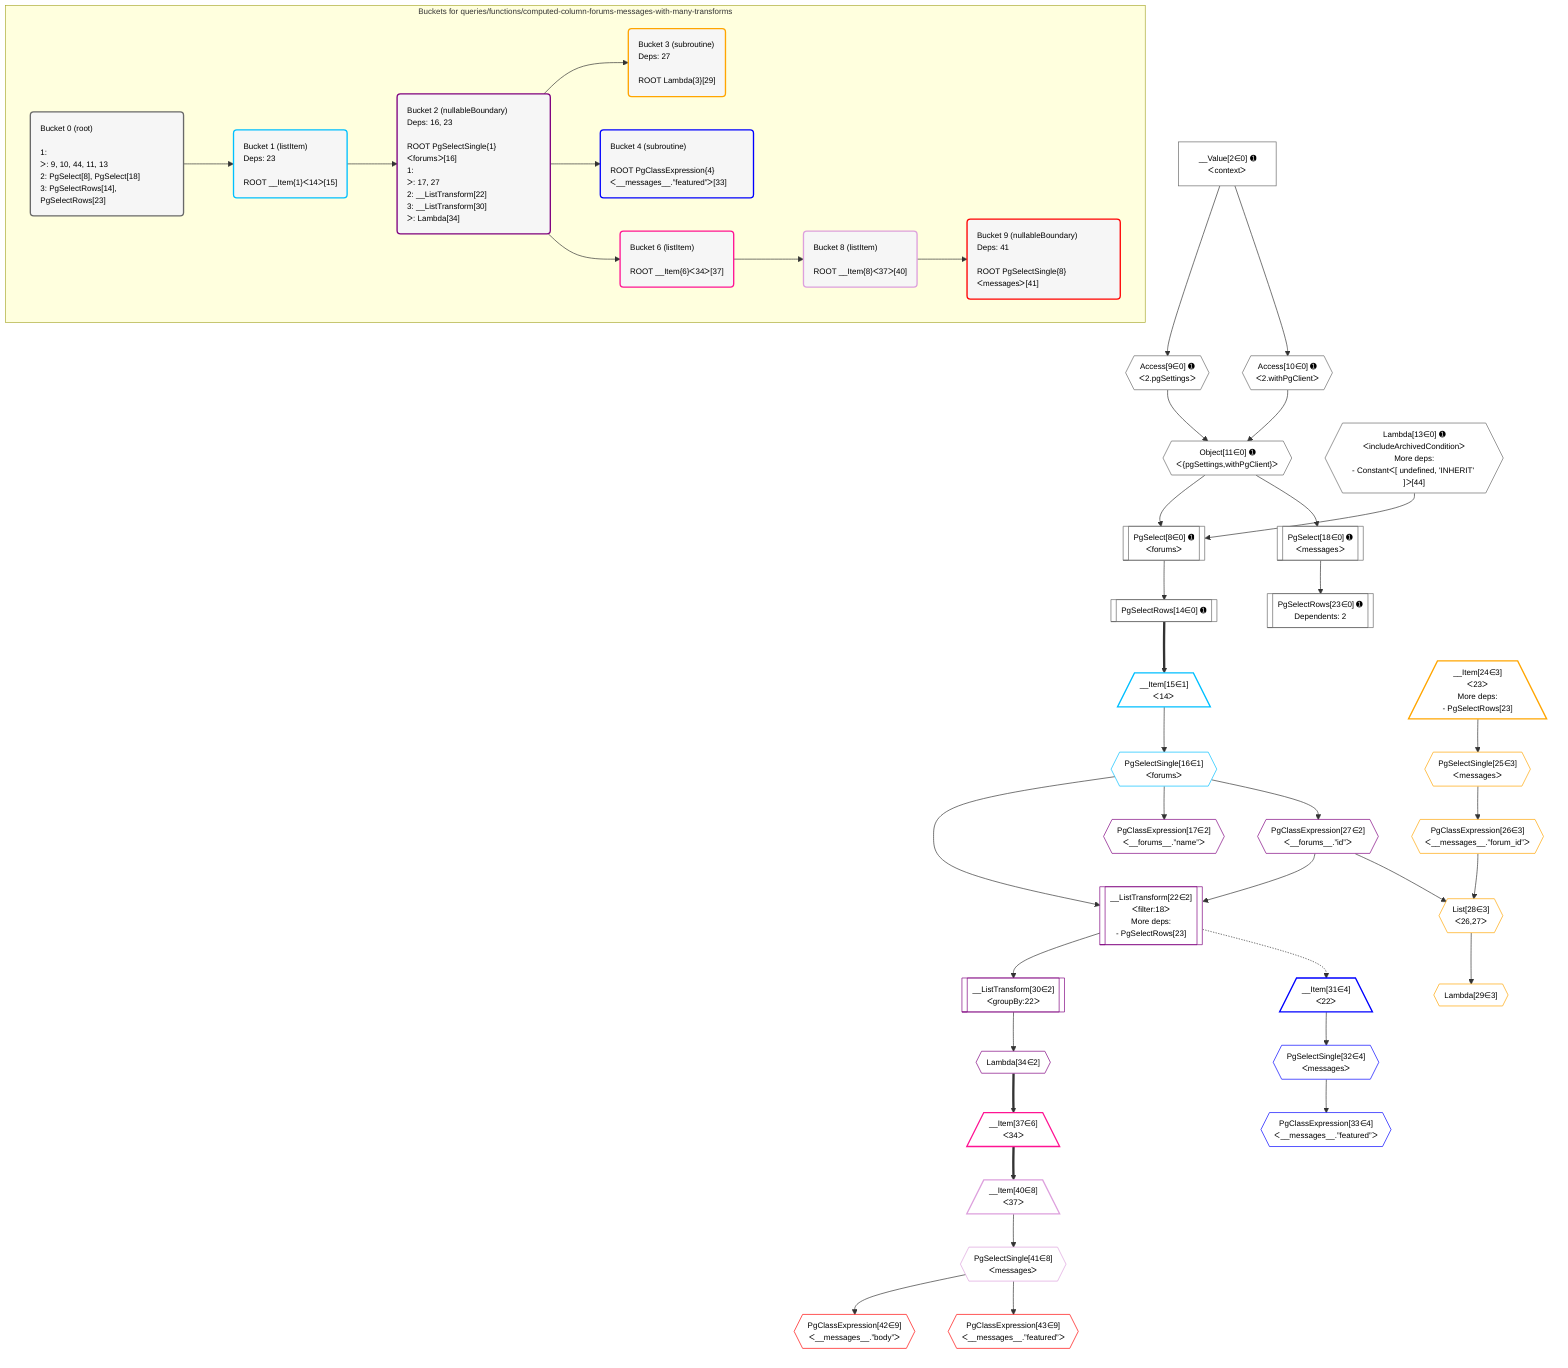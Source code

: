 %%{init: {'themeVariables': { 'fontSize': '12px'}}}%%
graph TD
    classDef path fill:#eee,stroke:#000,color:#000
    classDef plan fill:#fff,stroke-width:1px,color:#000
    classDef itemplan fill:#fff,stroke-width:2px,color:#000
    classDef unbatchedplan fill:#dff,stroke-width:1px,color:#000
    classDef sideeffectplan fill:#fcc,stroke-width:2px,color:#000
    classDef bucket fill:#f6f6f6,color:#000,stroke-width:2px,text-align:left

    subgraph "Buckets for queries/functions/computed-column-forums-messages-with-many-transforms"
    Bucket0("Bucket 0 (root)<br /><br />1: <br />ᐳ: 9, 10, 44, 11, 13<br />2: PgSelect[8], PgSelect[18]<br />3: PgSelectRows[14], PgSelectRows[23]"):::bucket
    Bucket1("Bucket 1 (listItem)<br />Deps: 23<br /><br />ROOT __Item{1}ᐸ14ᐳ[15]"):::bucket
    Bucket2("Bucket 2 (nullableBoundary)<br />Deps: 16, 23<br /><br />ROOT PgSelectSingle{1}ᐸforumsᐳ[16]<br />1: <br />ᐳ: 17, 27<br />2: __ListTransform[22]<br />3: __ListTransform[30]<br />ᐳ: Lambda[34]"):::bucket
    Bucket3("Bucket 3 (subroutine)<br />Deps: 27<br /><br />ROOT Lambda{3}[29]"):::bucket
    Bucket4("Bucket 4 (subroutine)<br /><br />ROOT PgClassExpression{4}ᐸ__messages__.”featured”ᐳ[33]"):::bucket
    Bucket6("Bucket 6 (listItem)<br /><br />ROOT __Item{6}ᐸ34ᐳ[37]"):::bucket
    Bucket8("Bucket 8 (listItem)<br /><br />ROOT __Item{8}ᐸ37ᐳ[40]"):::bucket
    Bucket9("Bucket 9 (nullableBoundary)<br />Deps: 41<br /><br />ROOT PgSelectSingle{8}ᐸmessagesᐳ[41]"):::bucket
    end
    Bucket0 --> Bucket1
    Bucket1 --> Bucket2
    Bucket2 --> Bucket3 & Bucket4 & Bucket6
    Bucket6 --> Bucket8
    Bucket8 --> Bucket9

    %% plan dependencies
    PgSelect8[["PgSelect[8∈0] ➊<br />ᐸforumsᐳ"]]:::plan
    Object11{{"Object[11∈0] ➊<br />ᐸ{pgSettings,withPgClient}ᐳ"}}:::plan
    Lambda13{{"Lambda[13∈0] ➊<br />ᐸincludeArchivedConditionᐳ<br />More deps:<br />- Constantᐸ[ undefined, 'INHERIT' ]ᐳ[44]"}}:::plan
    Object11 & Lambda13 --> PgSelect8
    Access9{{"Access[9∈0] ➊<br />ᐸ2.pgSettingsᐳ"}}:::plan
    Access10{{"Access[10∈0] ➊<br />ᐸ2.withPgClientᐳ"}}:::plan
    Access9 & Access10 --> Object11
    __Value2["__Value[2∈0] ➊<br />ᐸcontextᐳ"]:::plan
    __Value2 --> Access9
    __Value2 --> Access10
    PgSelectRows14[["PgSelectRows[14∈0] ➊"]]:::plan
    PgSelect8 --> PgSelectRows14
    PgSelect18[["PgSelect[18∈0] ➊<br />ᐸmessagesᐳ"]]:::plan
    Object11 --> PgSelect18
    PgSelectRows23[["PgSelectRows[23∈0] ➊<br />Dependents: 2"]]:::plan
    PgSelect18 --> PgSelectRows23
    __Item15[/"__Item[15∈1]<br />ᐸ14ᐳ"\]:::itemplan
    PgSelectRows14 ==> __Item15
    PgSelectSingle16{{"PgSelectSingle[16∈1]<br />ᐸforumsᐳ"}}:::plan
    __Item15 --> PgSelectSingle16
    __ListTransform22[["__ListTransform[22∈2]<br />ᐸfilter:18ᐳ<br />More deps:<br />- PgSelectRows[23]"]]:::plan
    PgClassExpression27{{"PgClassExpression[27∈2]<br />ᐸ__forums__.”id”ᐳ"}}:::plan
    PgSelectSingle16 & PgClassExpression27 --> __ListTransform22
    PgClassExpression17{{"PgClassExpression[17∈2]<br />ᐸ__forums__.”name”ᐳ"}}:::plan
    PgSelectSingle16 --> PgClassExpression17
    PgSelectSingle16 --> PgClassExpression27
    __ListTransform30[["__ListTransform[30∈2]<br />ᐸgroupBy:22ᐳ"]]:::plan
    __ListTransform22 --> __ListTransform30
    Lambda34{{"Lambda[34∈2]"}}:::plan
    __ListTransform30 --> Lambda34
    List28{{"List[28∈3]<br />ᐸ26,27ᐳ"}}:::plan
    PgClassExpression26{{"PgClassExpression[26∈3]<br />ᐸ__messages__.”forum_id”ᐳ"}}:::plan
    PgClassExpression26 & PgClassExpression27 --> List28
    __Item24[/"__Item[24∈3]<br />ᐸ23ᐳ<br />More deps:<br />- PgSelectRows[23]"\]:::itemplan
    PgSelectSingle25{{"PgSelectSingle[25∈3]<br />ᐸmessagesᐳ"}}:::plan
    __Item24 --> PgSelectSingle25
    PgSelectSingle25 --> PgClassExpression26
    Lambda29{{"Lambda[29∈3]"}}:::plan
    List28 --> Lambda29
    __Item31[/"__Item[31∈4]<br />ᐸ22ᐳ"\]:::itemplan
    __ListTransform22 -.-> __Item31
    PgSelectSingle32{{"PgSelectSingle[32∈4]<br />ᐸmessagesᐳ"}}:::plan
    __Item31 --> PgSelectSingle32
    PgClassExpression33{{"PgClassExpression[33∈4]<br />ᐸ__messages__.”featured”ᐳ"}}:::plan
    PgSelectSingle32 --> PgClassExpression33
    __Item37[/"__Item[37∈6]<br />ᐸ34ᐳ"\]:::itemplan
    Lambda34 ==> __Item37
    __Item40[/"__Item[40∈8]<br />ᐸ37ᐳ"\]:::itemplan
    __Item37 ==> __Item40
    PgSelectSingle41{{"PgSelectSingle[41∈8]<br />ᐸmessagesᐳ"}}:::plan
    __Item40 --> PgSelectSingle41
    PgClassExpression42{{"PgClassExpression[42∈9]<br />ᐸ__messages__.”body”ᐳ"}}:::plan
    PgSelectSingle41 --> PgClassExpression42
    PgClassExpression43{{"PgClassExpression[43∈9]<br />ᐸ__messages__.”featured”ᐳ"}}:::plan
    PgSelectSingle41 --> PgClassExpression43

    %% define steps
    classDef bucket0 stroke:#696969
    class Bucket0,__Value2,PgSelect8,Access9,Access10,Object11,Lambda13,PgSelectRows14,PgSelect18,PgSelectRows23 bucket0
    classDef bucket1 stroke:#00bfff
    class Bucket1,__Item15,PgSelectSingle16 bucket1
    classDef bucket2 stroke:#7f007f
    class Bucket2,PgClassExpression17,__ListTransform22,PgClassExpression27,__ListTransform30,Lambda34 bucket2
    classDef bucket3 stroke:#ffa500
    class Bucket3,__Item24,PgSelectSingle25,PgClassExpression26,List28,Lambda29 bucket3
    classDef bucket4 stroke:#0000ff
    class Bucket4,__Item31,PgSelectSingle32,PgClassExpression33 bucket4
    classDef bucket6 stroke:#ff1493
    class Bucket6,__Item37 bucket6
    classDef bucket8 stroke:#dda0dd
    class Bucket8,__Item40,PgSelectSingle41 bucket8
    classDef bucket9 stroke:#ff0000
    class Bucket9,PgClassExpression42,PgClassExpression43 bucket9